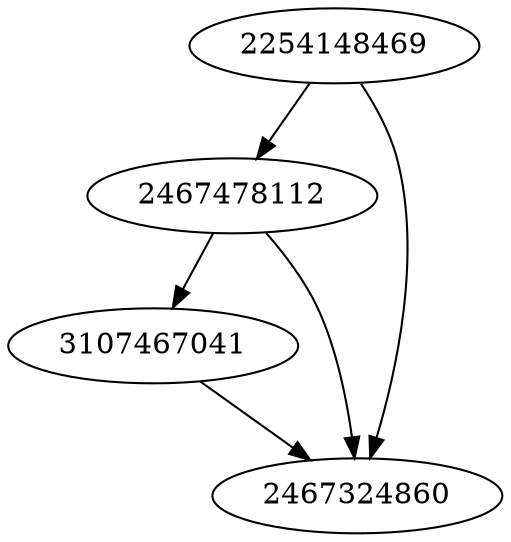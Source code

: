 strict digraph  {
2467478112;
3107467041;
2467324860;
2254148469;
2467478112 -> 2467324860;
2467478112 -> 3107467041;
3107467041 -> 2467324860;
2254148469 -> 2467324860;
2254148469 -> 2467478112;
}
